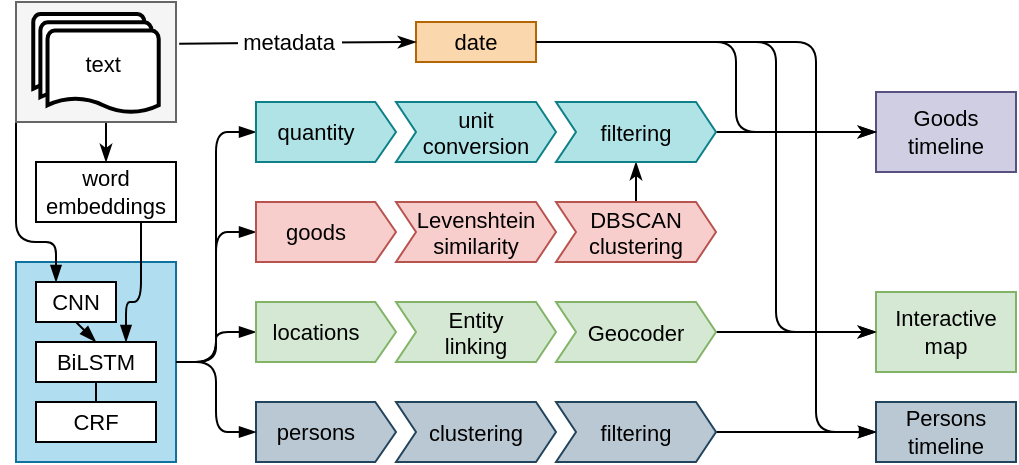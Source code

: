 <mxfile version="12.8.8" type="google"><diagram id="4n3aQcTL5tB5jVo_nWQ7" name="Page-1"><mxGraphModel dx="788" dy="538" grid="1" gridSize="10" guides="1" tooltips="1" connect="1" arrows="1" fold="1" page="1" pageScale="1" pageWidth="827" pageHeight="1169" math="0" shadow="0"><root><mxCell id="0"/><mxCell id="1" parent="0"/><mxCell id="XsypDpccrGJoHTNhBL79-149" style="edgeStyle=orthogonalEdgeStyle;rounded=1;orthogonalLoop=1;jettySize=auto;html=1;entryX=0;entryY=0.5;entryDx=0;entryDy=0;endArrow=blockThin;endFill=1;fontSize=11;exitX=1;exitY=0.5;exitDx=0;exitDy=0;jumpStyle=arc;" edge="1" parent="1" source="XsypDpccrGJoHTNhBL79-22" target="XsypDpccrGJoHTNhBL79-129"><mxGeometry relative="1" as="geometry"><Array as="points"><mxPoint x="450" y="130"/><mxPoint x="450" y="325"/></Array></mxGeometry></mxCell><mxCell id="XsypDpccrGJoHTNhBL79-143" style="edgeStyle=elbowEdgeStyle;rounded=1;orthogonalLoop=1;jettySize=auto;html=1;exitX=0.5;exitY=0;exitDx=0;exitDy=0;entryX=0.5;entryY=0;entryDx=0;entryDy=0;endArrow=blockThin;endFill=1;fontSize=11;" edge="1" parent="1" source="XsypDpccrGJoHTNhBL79-15" target="XsypDpccrGJoHTNhBL79-188"><mxGeometry relative="1" as="geometry"><mxPoint x="170.0" y="180" as="targetPoint"/><Array as="points"><mxPoint x="150" y="260"/></Array></mxGeometry></mxCell><mxCell id="XsypDpccrGJoHTNhBL79-145" style="edgeStyle=elbowEdgeStyle;rounded=1;orthogonalLoop=1;jettySize=auto;html=1;entryX=0.5;entryY=0;entryDx=0;entryDy=0;endArrow=blockThin;endFill=1;fontSize=11;exitX=0.5;exitY=0;exitDx=0;exitDy=0;" edge="1" parent="1" source="XsypDpccrGJoHTNhBL79-15" target="XsypDpccrGJoHTNhBL79-190"><mxGeometry relative="1" as="geometry"><mxPoint x="170.0" y="275.0" as="targetPoint"/><Array as="points"><mxPoint x="150" y="280"/></Array></mxGeometry></mxCell><mxCell id="XsypDpccrGJoHTNhBL79-146" style="edgeStyle=elbowEdgeStyle;rounded=1;orthogonalLoop=1;jettySize=auto;html=1;entryX=0.5;entryY=0;entryDx=0;entryDy=0;endArrow=blockThin;endFill=1;fontSize=11;exitX=0.5;exitY=0;exitDx=0;exitDy=0;" edge="1" parent="1" source="XsypDpccrGJoHTNhBL79-15" target="XsypDpccrGJoHTNhBL79-189"><mxGeometry relative="1" as="geometry"><mxPoint x="170.0" y="225" as="targetPoint"/><Array as="points"><mxPoint x="150" y="260"/></Array></mxGeometry></mxCell><mxCell id="XsypDpccrGJoHTNhBL79-15" value="" style="rounded=0;whiteSpace=wrap;html=1;fillColor=#b1ddf0;strokeColor=#10739e;strokeWidth=1;rotation=90;fontSize=11;" vertex="1" parent="1"><mxGeometry x="40" y="250" width="100" height="80" as="geometry"/></mxCell><mxCell id="XsypDpccrGJoHTNhBL79-142" style="edgeStyle=elbowEdgeStyle;rounded=1;orthogonalLoop=1;jettySize=auto;html=1;exitX=0.75;exitY=1;exitDx=0;exitDy=0;entryX=0.75;entryY=0;entryDx=0;entryDy=0;endArrow=blockThin;endFill=1;fontSize=11;elbow=vertical;" edge="1" parent="1" source="XsypDpccrGJoHTNhBL79-2" target="XsypDpccrGJoHTNhBL79-6"><mxGeometry relative="1" as="geometry"><Array as="points"><mxPoint x="130" y="260"/></Array></mxGeometry></mxCell><mxCell id="XsypDpccrGJoHTNhBL79-2" value="word&lt;br style=&quot;font-size: 11px&quot;&gt;embeddings" style="rounded=0;whiteSpace=wrap;html=1;fontSize=11;" vertex="1" parent="1"><mxGeometry x="60" y="190" width="70" height="30" as="geometry"/></mxCell><mxCell id="XsypDpccrGJoHTNhBL79-104" value="Goods timeline" style="rounded=0;whiteSpace=wrap;html=1;strokeWidth=1;fillColor=#d0cee2;fontSize=11;strokeColor=#56517e;" vertex="1" parent="1"><mxGeometry x="480" y="155" width="70" height="40" as="geometry"/></mxCell><mxCell id="XsypDpccrGJoHTNhBL79-22" value="date" style="rounded=0;whiteSpace=wrap;html=1;strokeWidth=1;fillColor=#fad7ac;fontSize=11;strokeColor=#b46504;" vertex="1" parent="1"><mxGeometry x="250" y="120" width="60" height="20" as="geometry"/></mxCell><mxCell id="XsypDpccrGJoHTNhBL79-116" value="" style="edgeStyle=orthogonalEdgeStyle;rounded=1;orthogonalLoop=1;jettySize=auto;html=1;endArrow=classicThin;endFill=1;fontSize=11;entryX=0;entryY=0.5;entryDx=0;entryDy=0;exitX=1;exitY=0.5;exitDx=0;exitDy=0;" edge="1" parent="1" source="XsypDpccrGJoHTNhBL79-22" target="XsypDpccrGJoHTNhBL79-104"><mxGeometry relative="1" as="geometry"><mxPoint x="360.0" y="120" as="sourcePoint"/><mxPoint x="460.0" y="120" as="targetPoint"/><Array as="points"><mxPoint x="410" y="130"/><mxPoint x="410" y="175"/></Array></mxGeometry></mxCell><mxCell id="XsypDpccrGJoHTNhBL79-118" style="edgeStyle=orthogonalEdgeStyle;rounded=1;orthogonalLoop=1;jettySize=auto;html=1;entryX=0;entryY=0.5;entryDx=0;entryDy=0;endArrow=classicThin;endFill=1;fontSize=11;exitX=1;exitY=0.5;exitDx=0;exitDy=0;jumpStyle=none;" edge="1" parent="1" source="XsypDpccrGJoHTNhBL79-22" target="XsypDpccrGJoHTNhBL79-111"><mxGeometry relative="1" as="geometry"><mxPoint x="360.0" y="120" as="sourcePoint"/><Array as="points"><mxPoint x="430" y="130"/><mxPoint x="430" y="275"/></Array></mxGeometry></mxCell><mxCell id="XsypDpccrGJoHTNhBL79-48" style="edgeStyle=elbowEdgeStyle;rounded=1;orthogonalLoop=1;jettySize=auto;html=1;entryX=0.5;entryY=0;entryDx=0;entryDy=0;endArrow=classicThin;endFill=1;fontSize=11;" edge="1" parent="1" source="XsypDpccrGJoHTNhBL79-29" target="XsypDpccrGJoHTNhBL79-2"><mxGeometry relative="1" as="geometry"/></mxCell><mxCell id="XsypDpccrGJoHTNhBL79-56" style="edgeStyle=orthogonalEdgeStyle;rounded=1;orthogonalLoop=1;jettySize=auto;html=1;exitX=1.02;exitY=0.347;exitDx=0;exitDy=0;endArrow=classicThin;endFill=1;fontSize=11;entryX=0;entryY=0.5;entryDx=0;entryDy=0;exitPerimeter=0;" edge="1" parent="1" source="XsypDpccrGJoHTNhBL79-29" target="XsypDpccrGJoHTNhBL79-22"><mxGeometry relative="1" as="geometry"><mxPoint x="260" y="125" as="targetPoint"/><Array as="points"><mxPoint x="250" y="131"/></Array></mxGeometry></mxCell><mxCell id="XsypDpccrGJoHTNhBL79-57" value="&amp;nbsp;metadata&amp;nbsp;" style="text;html=1;align=center;verticalAlign=middle;resizable=0;points=[];labelBackgroundColor=#ffffff;fontSize=11;" vertex="1" connectable="0" parent="XsypDpccrGJoHTNhBL79-56"><mxGeometry x="0.016" y="3" relative="1" as="geometry"><mxPoint x="-5.81" y="2.6" as="offset"/></mxGeometry></mxCell><mxCell id="XsypDpccrGJoHTNhBL79-111" value="Interactive map" style="rounded=0;whiteSpace=wrap;html=1;strokeWidth=1;fillColor=#d5e8d4;fontSize=11;strokeColor=#82b366;" vertex="1" parent="1"><mxGeometry x="480" y="255" width="70" height="40" as="geometry"/></mxCell><mxCell id="XsypDpccrGJoHTNhBL79-129" value="Persons&lt;br&gt;timeline" style="rounded=0;whiteSpace=wrap;html=1;strokeWidth=1;fillColor=#bac8d3;fontSize=11;strokeColor=#23445d;" vertex="1" parent="1"><mxGeometry x="480" y="310" width="70" height="30" as="geometry"/></mxCell><mxCell id="XsypDpccrGJoHTNhBL79-140" style="rounded=1;orthogonalLoop=1;jettySize=auto;html=1;exitX=0.5;exitY=1;exitDx=0;exitDy=0;entryX=0.5;entryY=0;entryDx=0;entryDy=0;endArrow=blockThin;endFill=1;fontSize=11;" edge="1" parent="1" source="XsypDpccrGJoHTNhBL79-4" target="XsypDpccrGJoHTNhBL79-6"><mxGeometry relative="1" as="geometry"/></mxCell><mxCell id="XsypDpccrGJoHTNhBL79-4" value="CNN" style="rounded=0;whiteSpace=wrap;html=1;rotation=0;fontSize=11;" vertex="1" parent="1"><mxGeometry x="60" y="250" width="40" height="20" as="geometry"/></mxCell><mxCell id="XsypDpccrGJoHTNhBL79-6" value="BiLSTM" style="rounded=0;whiteSpace=wrap;html=1;rotation=0;fontSize=11;" vertex="1" parent="1"><mxGeometry x="60" y="280" width="60" height="20" as="geometry"/></mxCell><mxCell id="XsypDpccrGJoHTNhBL79-10" value="CRF" style="rounded=0;whiteSpace=wrap;html=1;rotation=0;fontSize=11;" vertex="1" parent="1"><mxGeometry x="60" y="310" width="60" height="20" as="geometry"/></mxCell><mxCell id="XsypDpccrGJoHTNhBL79-11" value="" style="edgeStyle=none;rounded=0;orthogonalLoop=1;jettySize=auto;html=1;endArrow=none;endFill=0;fontSize=11;" edge="1" parent="1" source="XsypDpccrGJoHTNhBL79-6" target="XsypDpccrGJoHTNhBL79-10"><mxGeometry relative="1" as="geometry"/></mxCell><mxCell id="XsypDpccrGJoHTNhBL79-148" style="edgeStyle=orthogonalEdgeStyle;rounded=1;orthogonalLoop=1;jettySize=auto;html=1;entryX=0.25;entryY=0;entryDx=0;entryDy=0;endArrow=blockThin;endFill=1;fontSize=11;exitX=0;exitY=1;exitDx=0;exitDy=0;" edge="1" parent="1" source="XsypDpccrGJoHTNhBL79-29" target="XsypDpccrGJoHTNhBL79-4"><mxGeometry relative="1" as="geometry"><Array as="points"><mxPoint x="50" y="230"/><mxPoint x="70" y="230"/></Array></mxGeometry></mxCell><mxCell id="XsypDpccrGJoHTNhBL79-166" value="Levenshtein &#10;similarity" style="shape=step;perimeter=stepPerimeter;fixedSize=1;points=[];fontSize=11;size=10;fillColor=#f8cecc;strokeColor=#b85450;" vertex="1" parent="1"><mxGeometry x="240" y="210" width="80" height="30" as="geometry"/></mxCell><mxCell id="XsypDpccrGJoHTNhBL79-205" style="edgeStyle=elbowEdgeStyle;jumpStyle=arc;orthogonalLoop=1;jettySize=auto;elbow=vertical;html=1;entryX=0.5;entryY=1;entryDx=0;entryDy=0;entryPerimeter=0;endArrow=classicThin;endFill=1;fontSize=11;" edge="1" parent="1" source="XsypDpccrGJoHTNhBL79-167" target="XsypDpccrGJoHTNhBL79-177"><mxGeometry relative="1" as="geometry"/></mxCell><mxCell id="XsypDpccrGJoHTNhBL79-167" value="DBSCAN &#10;clustering" style="shape=step;perimeter=stepPerimeter;fixedSize=1;points=[];fontSize=11;size=10;fillColor=#f8cecc;strokeColor=#b85450;" vertex="1" parent="1"><mxGeometry x="320" y="210" width="80" height="30" as="geometry"/></mxCell><mxCell id="XsypDpccrGJoHTNhBL79-170" value="Entity&#10;linking" style="shape=step;perimeter=stepPerimeter;fixedSize=1;points=[];fontSize=11;size=10;fillColor=#d5e8d4;strokeColor=#82b366;" vertex="1" parent="1"><mxGeometry x="240" y="260" width="80" height="30" as="geometry"/></mxCell><mxCell id="XsypDpccrGJoHTNhBL79-200" style="edgeStyle=orthogonalEdgeStyle;rounded=1;orthogonalLoop=1;jettySize=auto;html=1;entryX=0;entryY=0.5;entryDx=0;entryDy=0;endArrow=classicThin;endFill=1;fontSize=11;" edge="1" parent="1" source="XsypDpccrGJoHTNhBL79-171" target="XsypDpccrGJoHTNhBL79-111"><mxGeometry relative="1" as="geometry"/></mxCell><mxCell id="XsypDpccrGJoHTNhBL79-171" value="Geocoder" style="shape=step;perimeter=stepPerimeter;fixedSize=1;points=[];fontSize=11;size=10;fillColor=#d5e8d4;strokeColor=#82b366;" vertex="1" parent="1"><mxGeometry x="320" y="260" width="80" height="30" as="geometry"/></mxCell><mxCell id="XsypDpccrGJoHTNhBL79-173" value="clustering" style="shape=step;perimeter=stepPerimeter;fixedSize=1;points=[];fontSize=11;size=10;fillColor=#bac8d3;strokeColor=#23445d;" vertex="1" parent="1"><mxGeometry x="240" y="310" width="80" height="30" as="geometry"/></mxCell><mxCell id="XsypDpccrGJoHTNhBL79-202" style="edgeStyle=orthogonalEdgeStyle;rounded=1;orthogonalLoop=1;jettySize=auto;html=1;entryX=0;entryY=0.5;entryDx=0;entryDy=0;endArrow=classicThin;endFill=1;fontSize=11;" edge="1" parent="1" source="XsypDpccrGJoHTNhBL79-174" target="XsypDpccrGJoHTNhBL79-129"><mxGeometry relative="1" as="geometry"/></mxCell><mxCell id="XsypDpccrGJoHTNhBL79-174" value="filtering" style="shape=step;perimeter=stepPerimeter;fixedSize=1;points=[];fontSize=11;size=10;fillColor=#bac8d3;strokeColor=#23445d;" vertex="1" parent="1"><mxGeometry x="320" y="310" width="80" height="30" as="geometry"/></mxCell><mxCell id="XsypDpccrGJoHTNhBL79-176" value="unit &#10;conversion" style="shape=step;perimeter=stepPerimeter;fixedSize=1;points=[];fontSize=11;size=10;fillColor=#b0e3e6;strokeColor=#0e8088;" vertex="1" parent="1"><mxGeometry x="240" y="160" width="80" height="30" as="geometry"/></mxCell><mxCell id="XsypDpccrGJoHTNhBL79-198" value="" style="edgeStyle=orthogonalEdgeStyle;rounded=1;orthogonalLoop=1;jettySize=auto;html=1;endArrow=classicThin;endFill=1;fontSize=11;entryX=0;entryY=0.5;entryDx=0;entryDy=0;" edge="1" parent="1" source="XsypDpccrGJoHTNhBL79-177" target="XsypDpccrGJoHTNhBL79-104"><mxGeometry relative="1" as="geometry"><mxPoint x="470" y="170" as="targetPoint"/></mxGeometry></mxCell><mxCell id="XsypDpccrGJoHTNhBL79-177" value="filtering" style="shape=step;perimeter=stepPerimeter;fixedSize=1;points=[];fontSize=11;size=10;fillColor=#b0e3e6;strokeColor=#0e8088;" vertex="1" parent="1"><mxGeometry x="320" y="160" width="80" height="30" as="geometry"/></mxCell><mxCell id="XsypDpccrGJoHTNhBL79-29" value="" style="rounded=0;whiteSpace=wrap;html=1;strokeWidth=1;fillColor=#f5f5f5;strokeColor=#666666;fontColor=#333333;fontSize=11;" vertex="1" parent="1"><mxGeometry x="50" y="110" width="80" height="60" as="geometry"/></mxCell><mxCell id="XsypDpccrGJoHTNhBL79-179" value="&amp;nbsp; text" style="strokeWidth=2;html=1;shape=mxgraph.flowchart.multi-document;whiteSpace=wrap;fillColor=#ffffff;fontSize=11;flipV=0;flipH=1;" vertex="1" parent="1"><mxGeometry x="58.63" y="116" width="62.73" height="50" as="geometry"/></mxCell><mxCell id="XsypDpccrGJoHTNhBL79-188" value="" style="shape=offPageConnector;whiteSpace=wrap;html=1;strokeWidth=1;fillColor=#b0e3e6;fontSize=11;rotation=-90;size=0.148;horizontal=1;verticalAlign=middle;strokeColor=#0e8088;" vertex="1" parent="1"><mxGeometry x="190" y="140" width="30" height="70" as="geometry"/></mxCell><mxCell id="XsypDpccrGJoHTNhBL79-189" value="" style="shape=offPageConnector;whiteSpace=wrap;html=1;strokeWidth=1;fillColor=#f8cecc;fontSize=11;rotation=-90;size=0.148;horizontal=1;verticalAlign=middle;strokeColor=#b85450;" vertex="1" parent="1"><mxGeometry x="190" y="190" width="30" height="70" as="geometry"/></mxCell><mxCell id="XsypDpccrGJoHTNhBL79-190" value="" style="shape=offPageConnector;whiteSpace=wrap;html=1;strokeWidth=1;fillColor=#d5e8d4;fontSize=11;rotation=-90;size=0.148;horizontal=1;verticalAlign=middle;strokeColor=#82b366;" vertex="1" parent="1"><mxGeometry x="190" y="240" width="30" height="70" as="geometry"/></mxCell><mxCell id="XsypDpccrGJoHTNhBL79-191" value="" style="shape=offPageConnector;whiteSpace=wrap;html=1;strokeWidth=1;fillColor=#bac8d3;fontSize=11;rotation=-90;size=0.148;horizontal=1;verticalAlign=middle;strokeColor=#23445d;" vertex="1" parent="1"><mxGeometry x="190" y="290" width="30" height="70" as="geometry"/></mxCell><mxCell id="XsypDpccrGJoHTNhBL79-187" value="quantity" style="text;html=1;fillColor=none;align=center;verticalAlign=middle;whiteSpace=wrap;rounded=0;fontSize=11;" vertex="1" parent="1"><mxGeometry x="170" y="160" width="60" height="30" as="geometry"/></mxCell><mxCell id="XsypDpccrGJoHTNhBL79-192" value="goods" style="text;html=1;fillColor=none;align=center;verticalAlign=middle;whiteSpace=wrap;rounded=0;fontSize=11;" vertex="1" parent="1"><mxGeometry x="170" y="210" width="60" height="30" as="geometry"/></mxCell><mxCell id="XsypDpccrGJoHTNhBL79-193" value="locations" style="text;html=1;fillColor=none;align=center;verticalAlign=middle;whiteSpace=wrap;rounded=0;fontSize=11;" vertex="1" parent="1"><mxGeometry x="170" y="260" width="60" height="30" as="geometry"/></mxCell><mxCell id="XsypDpccrGJoHTNhBL79-194" value="persons" style="text;html=1;fillColor=none;align=center;verticalAlign=middle;whiteSpace=wrap;rounded=0;fontSize=11;" vertex="1" parent="1"><mxGeometry x="170" y="310" width="60" height="30" as="geometry"/></mxCell><mxCell id="XsypDpccrGJoHTNhBL79-207" style="edgeStyle=elbowEdgeStyle;rounded=1;orthogonalLoop=1;jettySize=auto;html=1;endArrow=blockThin;endFill=1;fontSize=11;exitX=0.5;exitY=0;exitDx=0;exitDy=0;entryX=0;entryY=0.5;entryDx=0;entryDy=0;" edge="1" parent="1" source="XsypDpccrGJoHTNhBL79-15" target="XsypDpccrGJoHTNhBL79-194"><mxGeometry relative="1" as="geometry"><mxPoint x="130" y="290" as="sourcePoint"/><mxPoint x="160" y="306" as="targetPoint"/><Array as="points"><mxPoint x="150" y="310"/></Array></mxGeometry></mxCell></root></mxGraphModel></diagram></mxfile>